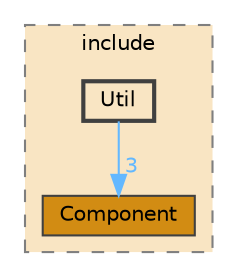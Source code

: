 digraph "libs/engine/include/Util"
{
 // LATEX_PDF_SIZE
  bgcolor="transparent";
  edge [fontname=Helvetica,fontsize=10,labelfontname=Helvetica,labelfontsize=10];
  node [fontname=Helvetica,fontsize=10,shape=box,height=0.2,width=0.4];
  compound=true
  subgraph clusterdir_f0d8f502c618f1edf4c1d59f415728d8 {
    graph [ bgcolor="#f9e5c3", pencolor="grey50", label="include", fontname=Helvetica,fontsize=10 style="filled,dashed", URL="dir_f0d8f502c618f1edf4c1d59f415728d8.html",tooltip=""]
  dir_c4b2352052dbcf75b59035ce432e19df [label="Component", fillcolor="#d28c13", color="grey25", style="filled", URL="dir_c4b2352052dbcf75b59035ce432e19df.html",tooltip=""];
  dir_571829a6dc7ede99e8534ccdc8eacea4 [label="Util", fillcolor="#f9e5c3", color="grey25", style="filled,bold", URL="dir_571829a6dc7ede99e8534ccdc8eacea4.html",tooltip=""];
  }
  dir_571829a6dc7ede99e8534ccdc8eacea4->dir_c4b2352052dbcf75b59035ce432e19df [headlabel="3", labeldistance=1.5 headhref="dir_000012_000000.html" color="steelblue1" fontcolor="steelblue1"];
}
